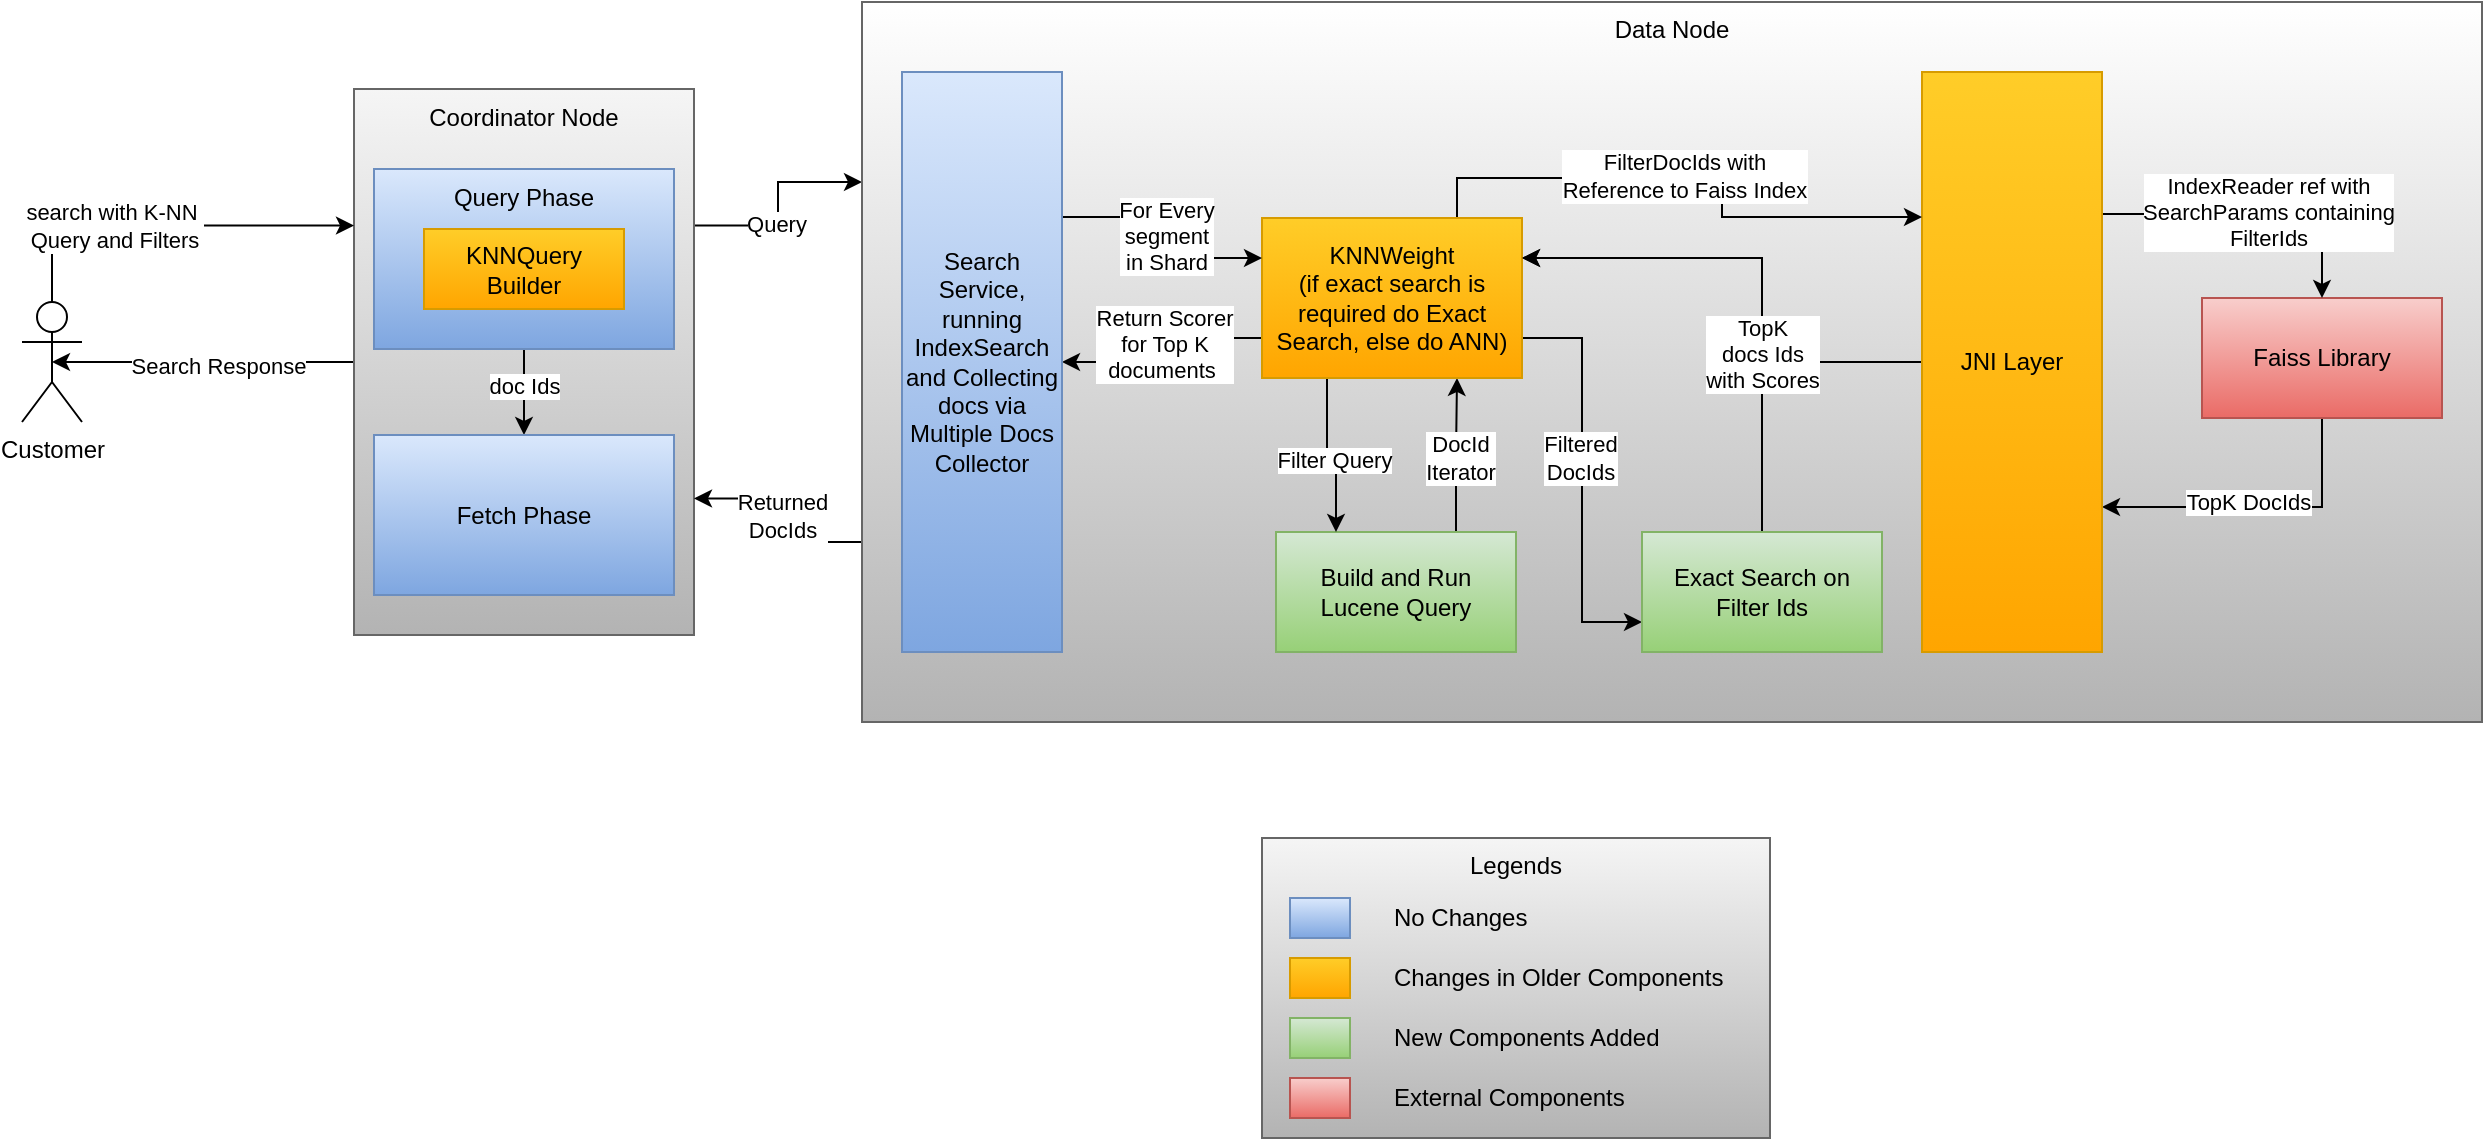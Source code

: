 <mxfile version="21.1.9" type="github">
  <diagram name="HLD for Efficient Filtering" id="fewRyJouiZ-n5GqvohV1">
    <mxGraphModel dx="2284" dy="772" grid="1" gridSize="10" guides="1" tooltips="1" connect="1" arrows="1" fold="1" page="1" pageScale="1" pageWidth="850" pageHeight="1100" math="0" shadow="0">
      <root>
        <mxCell id="0" />
        <mxCell id="1" parent="0" />
        <mxCell id="J7_zZ_q4P6VXWAkWHej_-12" style="edgeStyle=orthogonalEdgeStyle;rounded=0;orthogonalLoop=1;jettySize=auto;html=1;exitX=1;exitY=0.25;exitDx=0;exitDy=0;entryX=0;entryY=0.25;entryDx=0;entryDy=0;" edge="1" parent="1" source="J7_zZ_q4P6VXWAkWHej_-1" target="J7_zZ_q4P6VXWAkWHej_-2">
          <mxGeometry relative="1" as="geometry" />
        </mxCell>
        <mxCell id="J7_zZ_q4P6VXWAkWHej_-33" value="Query" style="edgeLabel;html=1;align=center;verticalAlign=middle;resizable=0;points=[];" vertex="1" connectable="0" parent="J7_zZ_q4P6VXWAkWHej_-12">
          <mxGeometry x="-0.221" y="1" relative="1" as="geometry">
            <mxPoint as="offset" />
          </mxGeometry>
        </mxCell>
        <mxCell id="J7_zZ_q4P6VXWAkWHej_-28" style="edgeStyle=orthogonalEdgeStyle;rounded=0;orthogonalLoop=1;jettySize=auto;html=1;exitX=0;exitY=0.5;exitDx=0;exitDy=0;entryX=0.5;entryY=0.5;entryDx=0;entryDy=0;entryPerimeter=0;" edge="1" parent="1" source="J7_zZ_q4P6VXWAkWHej_-1" target="J7_zZ_q4P6VXWAkWHej_-9">
          <mxGeometry relative="1" as="geometry" />
        </mxCell>
        <mxCell id="J7_zZ_q4P6VXWAkWHej_-37" value="Search Response" style="edgeLabel;html=1;align=center;verticalAlign=middle;resizable=0;points=[];" vertex="1" connectable="0" parent="J7_zZ_q4P6VXWAkWHej_-28">
          <mxGeometry x="-0.082" y="2" relative="1" as="geometry">
            <mxPoint x="1" as="offset" />
          </mxGeometry>
        </mxCell>
        <mxCell id="J7_zZ_q4P6VXWAkWHej_-1" value="Coordinator Node" style="rounded=0;whiteSpace=wrap;html=1;verticalAlign=top;fillColor=#f5f5f5;gradientColor=#b3b3b3;strokeColor=#666666;" vertex="1" parent="1">
          <mxGeometry x="-64" y="155.5" width="170" height="273" as="geometry" />
        </mxCell>
        <mxCell id="J7_zZ_q4P6VXWAkWHej_-13" style="edgeStyle=orthogonalEdgeStyle;rounded=0;orthogonalLoop=1;jettySize=auto;html=1;exitX=0;exitY=0.75;exitDx=0;exitDy=0;entryX=1;entryY=0.75;entryDx=0;entryDy=0;" edge="1" parent="1" source="J7_zZ_q4P6VXWAkWHej_-2" target="J7_zZ_q4P6VXWAkWHej_-1">
          <mxGeometry relative="1" as="geometry" />
        </mxCell>
        <mxCell id="J7_zZ_q4P6VXWAkWHej_-34" value="Returned&lt;br&gt;DocIds" style="edgeLabel;html=1;align=center;verticalAlign=middle;resizable=0;points=[];" vertex="1" connectable="0" parent="J7_zZ_q4P6VXWAkWHej_-13">
          <mxGeometry x="0.36" y="1" relative="1" as="geometry">
            <mxPoint x="10" y="7" as="offset" />
          </mxGeometry>
        </mxCell>
        <mxCell id="J7_zZ_q4P6VXWAkWHej_-2" value="Data Node" style="rounded=0;whiteSpace=wrap;html=1;verticalAlign=top;fillColor=default;gradientColor=#b3b3b3;strokeColor=#666666;" vertex="1" parent="1">
          <mxGeometry x="190" y="112" width="810" height="360" as="geometry" />
        </mxCell>
        <mxCell id="J7_zZ_q4P6VXWAkWHej_-24" style="edgeStyle=orthogonalEdgeStyle;rounded=0;orthogonalLoop=1;jettySize=auto;html=1;exitX=0.5;exitY=1;exitDx=0;exitDy=0;entryX=1;entryY=0.75;entryDx=0;entryDy=0;" edge="1" parent="1" source="J7_zZ_q4P6VXWAkWHej_-3" target="J7_zZ_q4P6VXWAkWHej_-6">
          <mxGeometry relative="1" as="geometry" />
        </mxCell>
        <mxCell id="J7_zZ_q4P6VXWAkWHej_-45" value="TopK DocIds" style="edgeLabel;html=1;align=center;verticalAlign=middle;resizable=0;points=[];" vertex="1" connectable="0" parent="J7_zZ_q4P6VXWAkWHej_-24">
          <mxGeometry x="0.055" y="-3" relative="1" as="geometry">
            <mxPoint as="offset" />
          </mxGeometry>
        </mxCell>
        <mxCell id="J7_zZ_q4P6VXWAkWHej_-3" value="Faiss Library" style="rounded=0;whiteSpace=wrap;html=1;fillColor=#f8cecc;gradientColor=#ea6b66;strokeColor=#b85450;" vertex="1" parent="1">
          <mxGeometry x="860" y="260" width="120" height="60" as="geometry" />
        </mxCell>
        <mxCell id="J7_zZ_q4P6VXWAkWHej_-18" style="edgeStyle=orthogonalEdgeStyle;rounded=0;orthogonalLoop=1;jettySize=auto;html=1;exitX=0.75;exitY=0;exitDx=0;exitDy=0;entryX=0.75;entryY=1;entryDx=0;entryDy=0;" edge="1" parent="1" source="J7_zZ_q4P6VXWAkWHej_-4" target="J7_zZ_q4P6VXWAkWHej_-7">
          <mxGeometry relative="1" as="geometry" />
        </mxCell>
        <mxCell id="J7_zZ_q4P6VXWAkWHej_-49" value="DocId&lt;br&gt;Iterator" style="edgeLabel;html=1;align=center;verticalAlign=middle;resizable=0;points=[];" vertex="1" connectable="0" parent="J7_zZ_q4P6VXWAkWHej_-18">
          <mxGeometry x="0.325" y="-1" relative="1" as="geometry">
            <mxPoint y="14" as="offset" />
          </mxGeometry>
        </mxCell>
        <mxCell id="J7_zZ_q4P6VXWAkWHej_-4" value="Build and Run Lucene Query" style="rounded=0;whiteSpace=wrap;html=1;fillColor=#d5e8d4;gradientColor=#97d077;strokeColor=#82b366;" vertex="1" parent="1">
          <mxGeometry x="397" y="377" width="120" height="60" as="geometry" />
        </mxCell>
        <mxCell id="J7_zZ_q4P6VXWAkWHej_-23" style="edgeStyle=orthogonalEdgeStyle;rounded=0;orthogonalLoop=1;jettySize=auto;html=1;exitX=1;exitY=0.25;exitDx=0;exitDy=0;entryX=0.5;entryY=0;entryDx=0;entryDy=0;" edge="1" parent="1" source="J7_zZ_q4P6VXWAkWHej_-6" target="J7_zZ_q4P6VXWAkWHej_-3">
          <mxGeometry relative="1" as="geometry">
            <Array as="points">
              <mxPoint x="920" y="218" />
            </Array>
          </mxGeometry>
        </mxCell>
        <mxCell id="J7_zZ_q4P6VXWAkWHej_-44" value="IndexReader ref with&lt;br&gt;SearchParams containing&lt;br&gt;FilterIds" style="edgeLabel;html=1;align=center;verticalAlign=middle;resizable=0;points=[];" vertex="1" connectable="0" parent="J7_zZ_q4P6VXWAkWHej_-23">
          <mxGeometry x="0.088" y="1" relative="1" as="geometry">
            <mxPoint x="1" as="offset" />
          </mxGeometry>
        </mxCell>
        <mxCell id="J7_zZ_q4P6VXWAkWHej_-30" style="edgeStyle=orthogonalEdgeStyle;rounded=0;orthogonalLoop=1;jettySize=auto;html=1;exitX=0;exitY=0.5;exitDx=0;exitDy=0;entryX=1;entryY=0.25;entryDx=0;entryDy=0;" edge="1" parent="1" source="J7_zZ_q4P6VXWAkWHej_-6" target="J7_zZ_q4P6VXWAkWHej_-7">
          <mxGeometry relative="1" as="geometry">
            <Array as="points">
              <mxPoint x="640" y="292" />
              <mxPoint x="640" y="240" />
            </Array>
          </mxGeometry>
        </mxCell>
        <mxCell id="J7_zZ_q4P6VXWAkWHej_-6" value="JNI Layer" style="rounded=0;whiteSpace=wrap;html=1;fillColor=#ffcd28;gradientColor=#ffa500;strokeColor=#d79b00;" vertex="1" parent="1">
          <mxGeometry x="720" y="147" width="90" height="290" as="geometry" />
        </mxCell>
        <mxCell id="J7_zZ_q4P6VXWAkWHej_-17" style="edgeStyle=orthogonalEdgeStyle;rounded=0;orthogonalLoop=1;jettySize=auto;html=1;exitX=0.25;exitY=1;exitDx=0;exitDy=0;entryX=0.25;entryY=0;entryDx=0;entryDy=0;" edge="1" parent="1" source="J7_zZ_q4P6VXWAkWHej_-7" target="J7_zZ_q4P6VXWAkWHej_-4">
          <mxGeometry relative="1" as="geometry" />
        </mxCell>
        <mxCell id="J7_zZ_q4P6VXWAkWHej_-48" value="Filter Query" style="edgeLabel;html=1;align=center;verticalAlign=middle;resizable=0;points=[];" vertex="1" connectable="0" parent="J7_zZ_q4P6VXWAkWHej_-17">
          <mxGeometry x="0.013" y="-2" relative="1" as="geometry">
            <mxPoint as="offset" />
          </mxGeometry>
        </mxCell>
        <mxCell id="J7_zZ_q4P6VXWAkWHej_-20" style="edgeStyle=orthogonalEdgeStyle;rounded=0;orthogonalLoop=1;jettySize=auto;html=1;exitX=1;exitY=0.75;exitDx=0;exitDy=0;entryX=0;entryY=0.75;entryDx=0;entryDy=0;" edge="1" parent="1" source="J7_zZ_q4P6VXWAkWHej_-7" target="J7_zZ_q4P6VXWAkWHej_-8">
          <mxGeometry relative="1" as="geometry" />
        </mxCell>
        <mxCell id="J7_zZ_q4P6VXWAkWHej_-42" value="Filtered &lt;br&gt;DocIds" style="edgeLabel;html=1;align=center;verticalAlign=middle;resizable=0;points=[];" vertex="1" connectable="0" parent="J7_zZ_q4P6VXWAkWHej_-20">
          <mxGeometry x="-0.111" y="-1" relative="1" as="geometry">
            <mxPoint as="offset" />
          </mxGeometry>
        </mxCell>
        <mxCell id="J7_zZ_q4P6VXWAkWHej_-21" style="edgeStyle=orthogonalEdgeStyle;rounded=0;orthogonalLoop=1;jettySize=auto;html=1;exitX=0.75;exitY=0;exitDx=0;exitDy=0;entryX=0;entryY=0.25;entryDx=0;entryDy=0;" edge="1" parent="1" source="J7_zZ_q4P6VXWAkWHej_-7" target="J7_zZ_q4P6VXWAkWHej_-6">
          <mxGeometry relative="1" as="geometry" />
        </mxCell>
        <mxCell id="J7_zZ_q4P6VXWAkWHej_-43" value="FilterDocIds with&lt;br&gt;Reference to Faiss Index" style="edgeLabel;html=1;align=center;verticalAlign=middle;resizable=0;points=[];" vertex="1" connectable="0" parent="J7_zZ_q4P6VXWAkWHej_-21">
          <mxGeometry x="-0.017" y="1" relative="1" as="geometry">
            <mxPoint as="offset" />
          </mxGeometry>
        </mxCell>
        <mxCell id="J7_zZ_q4P6VXWAkWHej_-46" style="edgeStyle=orthogonalEdgeStyle;rounded=0;orthogonalLoop=1;jettySize=auto;html=1;exitX=0;exitY=0.75;exitDx=0;exitDy=0;" edge="1" parent="1" source="J7_zZ_q4P6VXWAkWHej_-7" target="J7_zZ_q4P6VXWAkWHej_-38">
          <mxGeometry relative="1" as="geometry" />
        </mxCell>
        <mxCell id="J7_zZ_q4P6VXWAkWHej_-47" value="Return Scorer &lt;br&gt;for Top K &lt;br&gt;documents&amp;nbsp;" style="edgeLabel;html=1;align=center;verticalAlign=middle;resizable=0;points=[];" vertex="1" connectable="0" parent="J7_zZ_q4P6VXWAkWHej_-46">
          <mxGeometry x="-0.051" y="1" relative="1" as="geometry">
            <mxPoint as="offset" />
          </mxGeometry>
        </mxCell>
        <mxCell id="J7_zZ_q4P6VXWAkWHej_-7" value="KNNWeight&lt;br&gt;(if exact search is required do Exact Search, else do ANN)" style="rounded=0;whiteSpace=wrap;html=1;fillColor=#ffcd28;gradientColor=#ffa500;strokeColor=#d79b00;" vertex="1" parent="1">
          <mxGeometry x="390" y="220" width="130" height="80" as="geometry" />
        </mxCell>
        <mxCell id="J7_zZ_q4P6VXWAkWHej_-29" style="edgeStyle=orthogonalEdgeStyle;rounded=0;orthogonalLoop=1;jettySize=auto;html=1;exitX=0.5;exitY=0;exitDx=0;exitDy=0;entryX=1;entryY=0.25;entryDx=0;entryDy=0;" edge="1" parent="1" source="J7_zZ_q4P6VXWAkWHej_-8" target="J7_zZ_q4P6VXWAkWHej_-7">
          <mxGeometry relative="1" as="geometry" />
        </mxCell>
        <mxCell id="J7_zZ_q4P6VXWAkWHej_-41" value="TopK&lt;br&gt;docs Ids &lt;br&gt;with Scores" style="edgeLabel;html=1;align=center;verticalAlign=middle;resizable=0;points=[];" vertex="1" connectable="0" parent="J7_zZ_q4P6VXWAkWHej_-29">
          <mxGeometry x="-0.309" relative="1" as="geometry">
            <mxPoint as="offset" />
          </mxGeometry>
        </mxCell>
        <mxCell id="J7_zZ_q4P6VXWAkWHej_-8" value="Exact Search on Filter Ids" style="rounded=0;whiteSpace=wrap;html=1;fillColor=#d5e8d4;gradientColor=#97d077;strokeColor=#82b366;" vertex="1" parent="1">
          <mxGeometry x="580" y="377" width="120" height="60" as="geometry" />
        </mxCell>
        <mxCell id="J7_zZ_q4P6VXWAkWHej_-35" style="edgeStyle=orthogonalEdgeStyle;rounded=0;orthogonalLoop=1;jettySize=auto;html=1;exitX=0.5;exitY=0;exitDx=0;exitDy=0;exitPerimeter=0;entryX=0;entryY=0.25;entryDx=0;entryDy=0;" edge="1" parent="1" source="J7_zZ_q4P6VXWAkWHej_-9" target="J7_zZ_q4P6VXWAkWHej_-1">
          <mxGeometry relative="1" as="geometry" />
        </mxCell>
        <mxCell id="J7_zZ_q4P6VXWAkWHej_-36" value="search with K-NN&amp;nbsp;&lt;br&gt;Query and Filters" style="edgeLabel;html=1;align=center;verticalAlign=middle;resizable=0;points=[];" vertex="1" connectable="0" parent="J7_zZ_q4P6VXWAkWHej_-35">
          <mxGeometry x="-0.273" relative="1" as="geometry">
            <mxPoint as="offset" />
          </mxGeometry>
        </mxCell>
        <mxCell id="J7_zZ_q4P6VXWAkWHej_-9" value="Customer" style="shape=umlActor;verticalLabelPosition=bottom;verticalAlign=top;html=1;outlineConnect=0;" vertex="1" parent="1">
          <mxGeometry x="-230" y="262" width="30" height="60" as="geometry" />
        </mxCell>
        <mxCell id="J7_zZ_q4P6VXWAkWHej_-31" style="edgeStyle=orthogonalEdgeStyle;rounded=0;orthogonalLoop=1;jettySize=auto;html=1;exitX=0.5;exitY=1;exitDx=0;exitDy=0;entryX=0.5;entryY=0;entryDx=0;entryDy=0;" edge="1" parent="1" source="J7_zZ_q4P6VXWAkWHej_-25" target="J7_zZ_q4P6VXWAkWHej_-26">
          <mxGeometry relative="1" as="geometry" />
        </mxCell>
        <mxCell id="J7_zZ_q4P6VXWAkWHej_-32" value="doc Ids" style="edgeLabel;html=1;align=center;verticalAlign=middle;resizable=0;points=[];" vertex="1" connectable="0" parent="J7_zZ_q4P6VXWAkWHej_-31">
          <mxGeometry x="-0.163" relative="1" as="geometry">
            <mxPoint as="offset" />
          </mxGeometry>
        </mxCell>
        <mxCell id="J7_zZ_q4P6VXWAkWHej_-25" value="Query Phase" style="rounded=0;whiteSpace=wrap;html=1;verticalAlign=top;fillColor=#dae8fc;gradientColor=#7ea6e0;strokeColor=#6c8ebf;" vertex="1" parent="1">
          <mxGeometry x="-54" y="195.5" width="150" height="90" as="geometry" />
        </mxCell>
        <mxCell id="J7_zZ_q4P6VXWAkWHej_-26" value="Fetch Phase" style="rounded=0;whiteSpace=wrap;html=1;verticalAlign=middle;fillColor=#dae8fc;gradientColor=#7ea6e0;strokeColor=#6c8ebf;" vertex="1" parent="1">
          <mxGeometry x="-54" y="328.5" width="150" height="80" as="geometry" />
        </mxCell>
        <mxCell id="J7_zZ_q4P6VXWAkWHej_-27" value="KNNQuery Builder" style="rounded=0;whiteSpace=wrap;html=1;fillColor=#ffcd28;gradientColor=#ffa500;strokeColor=#d79b00;" vertex="1" parent="1">
          <mxGeometry x="-29" y="225.5" width="100" height="40" as="geometry" />
        </mxCell>
        <mxCell id="J7_zZ_q4P6VXWAkWHej_-39" style="edgeStyle=orthogonalEdgeStyle;rounded=0;orthogonalLoop=1;jettySize=auto;html=1;exitX=1;exitY=0.25;exitDx=0;exitDy=0;entryX=0;entryY=0.25;entryDx=0;entryDy=0;" edge="1" parent="1" source="J7_zZ_q4P6VXWAkWHej_-38" target="J7_zZ_q4P6VXWAkWHej_-7">
          <mxGeometry relative="1" as="geometry" />
        </mxCell>
        <mxCell id="J7_zZ_q4P6VXWAkWHej_-40" value="For Every&lt;br&gt;segment&lt;br&gt;in Shard" style="edgeLabel;html=1;align=center;verticalAlign=middle;resizable=0;points=[];labelBackgroundColor=default;" vertex="1" connectable="0" parent="J7_zZ_q4P6VXWAkWHej_-39">
          <mxGeometry x="-0.023" y="1" relative="1" as="geometry">
            <mxPoint x="1" as="offset" />
          </mxGeometry>
        </mxCell>
        <mxCell id="J7_zZ_q4P6VXWAkWHej_-38" value="Search Service, running IndexSearch and Collecting docs via Multiple Docs Collector" style="rounded=0;whiteSpace=wrap;html=1;fillColor=#dae8fc;gradientColor=#7ea6e0;strokeColor=#6c8ebf;" vertex="1" parent="1">
          <mxGeometry x="210" y="147" width="80" height="290" as="geometry" />
        </mxCell>
        <mxCell id="J7_zZ_q4P6VXWAkWHej_-50" value="Legends" style="rounded=0;whiteSpace=wrap;html=1;verticalAlign=top;fillColor=#f5f5f5;gradientColor=#b3b3b3;strokeColor=#666666;" vertex="1" parent="1">
          <mxGeometry x="390" y="530" width="254" height="150" as="geometry" />
        </mxCell>
        <mxCell id="J7_zZ_q4P6VXWAkWHej_-51" value="" style="rounded=0;whiteSpace=wrap;html=1;fillColor=#dae8fc;gradientColor=#7ea6e0;strokeColor=#6c8ebf;" vertex="1" parent="1">
          <mxGeometry x="404" y="560" width="30" height="20" as="geometry" />
        </mxCell>
        <mxCell id="J7_zZ_q4P6VXWAkWHej_-52" value="No Changes&amp;nbsp;" style="text;html=1;strokeColor=none;fillColor=none;align=left;verticalAlign=middle;whiteSpace=wrap;rounded=0;" vertex="1" parent="1">
          <mxGeometry x="454" y="555" width="180" height="30" as="geometry" />
        </mxCell>
        <mxCell id="J7_zZ_q4P6VXWAkWHej_-53" value="" style="rounded=0;whiteSpace=wrap;html=1;fillColor=#ffcd28;gradientColor=#ffa500;strokeColor=#d79b00;" vertex="1" parent="1">
          <mxGeometry x="404" y="590" width="30" height="20" as="geometry" />
        </mxCell>
        <mxCell id="J7_zZ_q4P6VXWAkWHej_-55" value="" style="rounded=0;whiteSpace=wrap;html=1;fillColor=#d5e8d4;gradientColor=#97d077;strokeColor=#82b366;" vertex="1" parent="1">
          <mxGeometry x="404" y="620" width="30" height="20" as="geometry" />
        </mxCell>
        <mxCell id="J7_zZ_q4P6VXWAkWHej_-56" value="New Components Added" style="text;html=1;strokeColor=none;fillColor=none;align=left;verticalAlign=middle;whiteSpace=wrap;rounded=0;" vertex="1" parent="1">
          <mxGeometry x="454" y="615" width="180" height="30" as="geometry" />
        </mxCell>
        <mxCell id="J7_zZ_q4P6VXWAkWHej_-57" value="" style="rounded=0;whiteSpace=wrap;html=1;fillColor=#f8cecc;gradientColor=#ea6b66;strokeColor=#b85450;" vertex="1" parent="1">
          <mxGeometry x="404" y="650" width="30" height="20" as="geometry" />
        </mxCell>
        <mxCell id="J7_zZ_q4P6VXWAkWHej_-58" value="External Components" style="text;html=1;strokeColor=none;fillColor=none;align=left;verticalAlign=middle;whiteSpace=wrap;rounded=0;" vertex="1" parent="1">
          <mxGeometry x="454" y="645" width="180" height="30" as="geometry" />
        </mxCell>
        <mxCell id="J7_zZ_q4P6VXWAkWHej_-61" value="Changes in Older Components" style="text;html=1;strokeColor=none;fillColor=none;align=left;verticalAlign=middle;whiteSpace=wrap;rounded=0;" vertex="1" parent="1">
          <mxGeometry x="454" y="585" width="180" height="30" as="geometry" />
        </mxCell>
      </root>
    </mxGraphModel>
  </diagram>
</mxfile>
